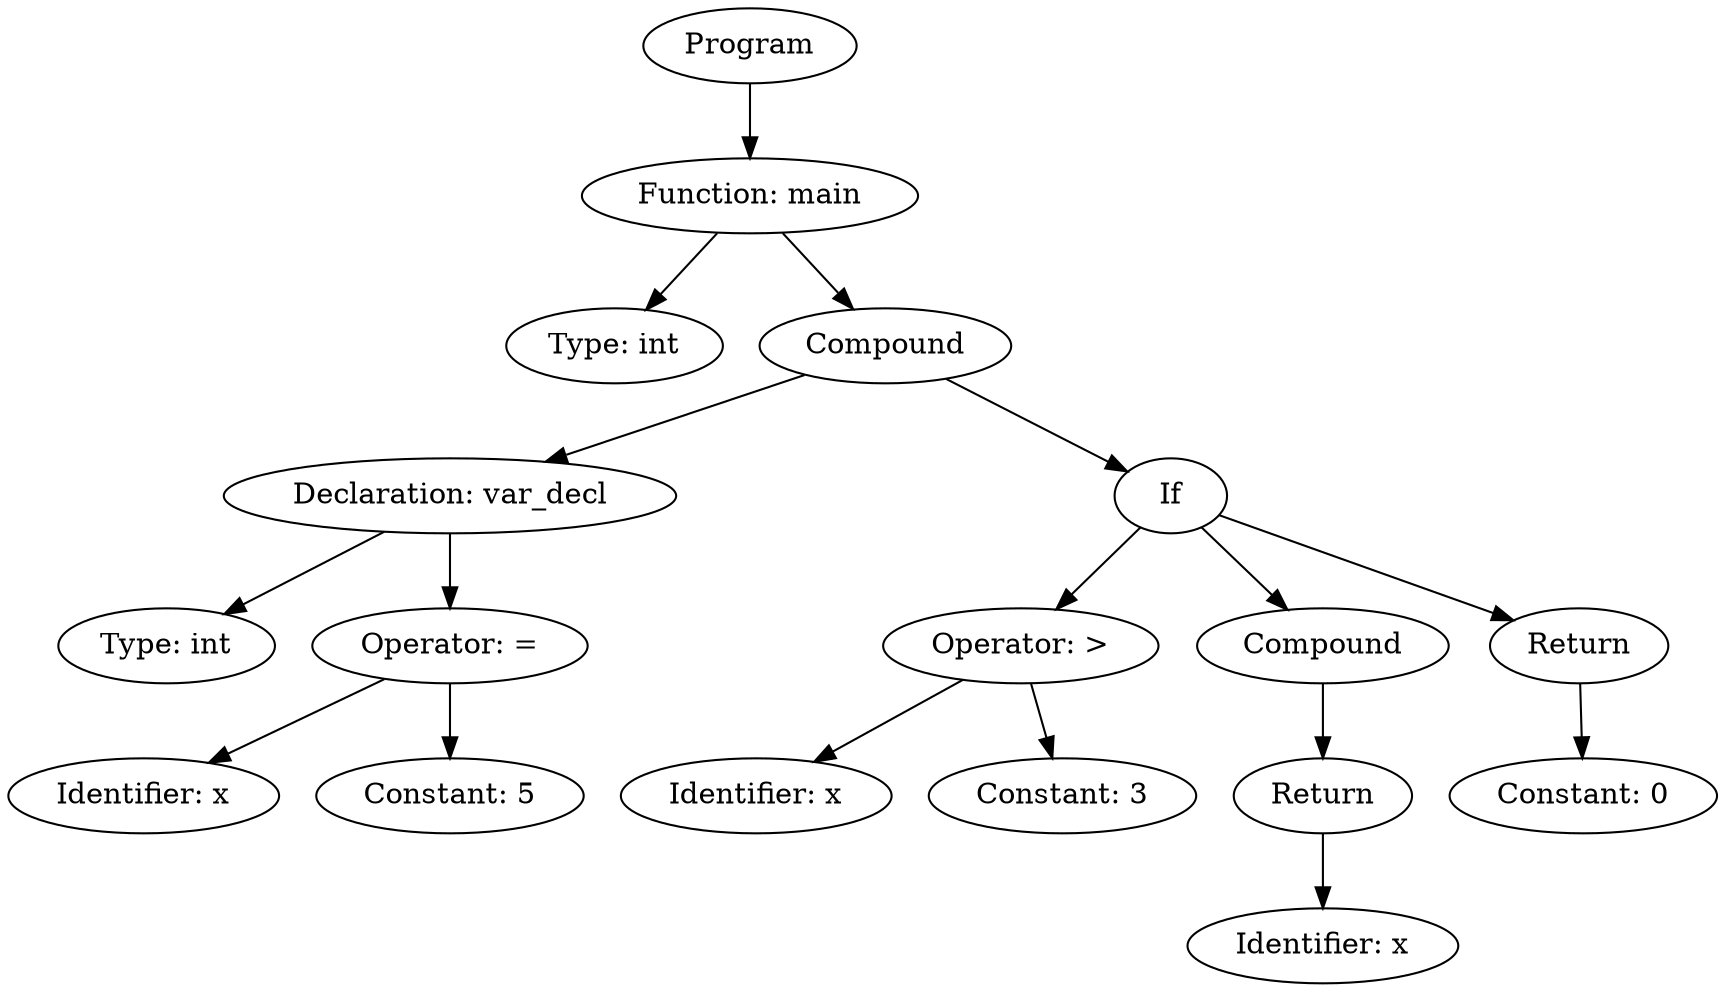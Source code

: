digraph AST {
  node0 [label="Program"];
  node0 -> node1;
  node1 [label="Function: main"];
  node1 -> node2;
  node2 [label="Type: int"];
  node1 -> node3;
  node3 [label="Compound"];
  node3 -> node4;
  node4 [label="Declaration: var_decl"];
  node4 -> node5;
  node5 [label="Type: int"];
  node4 -> node6;
  node6 [label="Operator: ="];
  node6 -> node7;
  node7 [label="Identifier: x"];
  node6 -> node8;
  node8 [label="Constant: 5"];
  node3 -> node9;
  node9 [label="If"];
  node9 -> node10;
  node10 [label="Operator: >"];
  node10 -> node11;
  node11 [label="Identifier: x"];
  node10 -> node12;
  node12 [label="Constant: 3"];
  node9 -> node13;
  node13 [label="Compound"];
  node13 -> node14;
  node14 [label="Return"];
  node14 -> node15;
  node15 [label="Identifier: x"];
  node9 -> node16;
  node16 [label="Return"];
  node16 -> node17;
  node17 [label="Constant: 0"];
}
